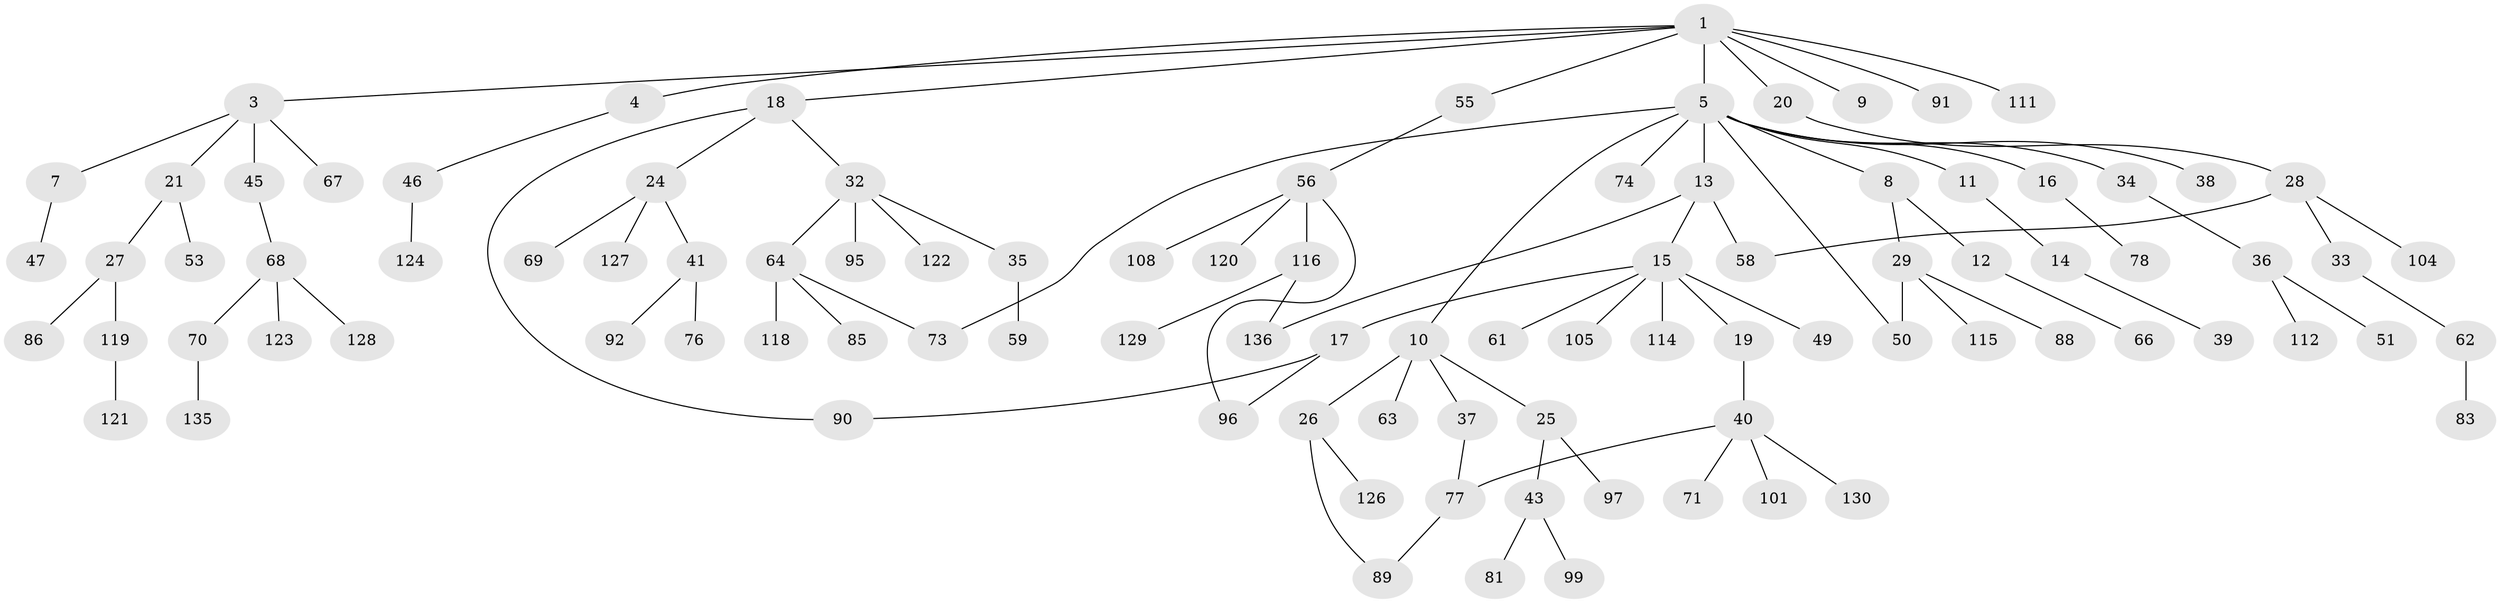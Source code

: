 // original degree distribution, {5: 0.021897810218978103, 6: 0.043795620437956206, 2: 0.31386861313868614, 10: 0.0072992700729927005, 3: 0.15328467153284672, 1: 0.4233576642335766, 4: 0.0364963503649635}
// Generated by graph-tools (version 1.1) at 2025/10/02/27/25 16:10:54]
// undirected, 98 vertices, 105 edges
graph export_dot {
graph [start="1"]
  node [color=gray90,style=filled];
  1 [super="+2"];
  3 [super="+131"];
  4 [super="+30"];
  5 [super="+6"];
  7 [super="+23"];
  8;
  9;
  10 [super="+79"];
  11 [super="+60"];
  12 [super="+80"];
  13 [super="+125"];
  14;
  15 [super="+48"];
  16 [super="+52"];
  17 [super="+87"];
  18 [super="+54"];
  19;
  20;
  21 [super="+22"];
  24 [super="+84"];
  25 [super="+31"];
  26;
  27;
  28 [super="+44"];
  29 [super="+117"];
  32 [super="+100"];
  33 [super="+82"];
  34;
  35;
  36 [super="+133"];
  37;
  38;
  39;
  40 [super="+57"];
  41 [super="+42"];
  43 [super="+65"];
  45;
  46;
  47;
  49;
  50;
  51;
  53;
  55;
  56 [super="+134"];
  58 [super="+109"];
  59;
  61;
  62;
  63;
  64 [super="+75"];
  66 [super="+98"];
  67 [super="+103"];
  68 [super="+106"];
  69;
  70 [super="+72"];
  71;
  73 [super="+102"];
  74;
  76;
  77 [super="+94"];
  78;
  81;
  83;
  85;
  86;
  88;
  89 [super="+93"];
  90;
  91;
  92;
  95;
  96 [super="+110"];
  97 [super="+107"];
  99;
  101;
  104;
  105 [super="+113"];
  108;
  111;
  112;
  114;
  115;
  116 [super="+137"];
  118;
  119;
  120 [super="+132"];
  121;
  122;
  123;
  124;
  126;
  127;
  128;
  129;
  130;
  135;
  136;
  1 -- 4;
  1 -- 9;
  1 -- 18;
  1 -- 91;
  1 -- 3;
  1 -- 20;
  1 -- 5;
  1 -- 55;
  1 -- 111;
  3 -- 7;
  3 -- 21;
  3 -- 45;
  3 -- 67;
  4 -- 46;
  5 -- 10;
  5 -- 11;
  5 -- 13;
  5 -- 16;
  5 -- 34;
  5 -- 38;
  5 -- 50;
  5 -- 73;
  5 -- 8;
  5 -- 74;
  7 -- 47;
  8 -- 12;
  8 -- 29;
  10 -- 25;
  10 -- 26;
  10 -- 37;
  10 -- 63;
  11 -- 14;
  12 -- 66;
  13 -- 15;
  13 -- 136;
  13 -- 58;
  14 -- 39;
  15 -- 17;
  15 -- 19;
  15 -- 61;
  15 -- 105;
  15 -- 49;
  15 -- 114;
  16 -- 78;
  17 -- 90;
  17 -- 96;
  18 -- 24;
  18 -- 32;
  18 -- 90;
  19 -- 40;
  20 -- 28;
  21 -- 27;
  21 -- 53;
  24 -- 41;
  24 -- 69;
  24 -- 127;
  25 -- 97;
  25 -- 43;
  26 -- 89;
  26 -- 126;
  27 -- 86;
  27 -- 119;
  28 -- 33;
  28 -- 104;
  28 -- 58;
  29 -- 88;
  29 -- 115;
  29 -- 50;
  32 -- 35;
  32 -- 64;
  32 -- 95;
  32 -- 122;
  33 -- 62;
  34 -- 36;
  35 -- 59;
  36 -- 51;
  36 -- 112;
  37 -- 77;
  40 -- 101;
  40 -- 130;
  40 -- 77;
  40 -- 71;
  41 -- 76;
  41 -- 92;
  43 -- 99;
  43 -- 81;
  45 -- 68;
  46 -- 124;
  55 -- 56;
  56 -- 108;
  56 -- 116;
  56 -- 120;
  56 -- 96;
  62 -- 83;
  64 -- 85;
  64 -- 118;
  64 -- 73;
  68 -- 70;
  68 -- 128;
  68 -- 123;
  70 -- 135;
  77 -- 89;
  116 -- 129;
  116 -- 136;
  119 -- 121;
}

